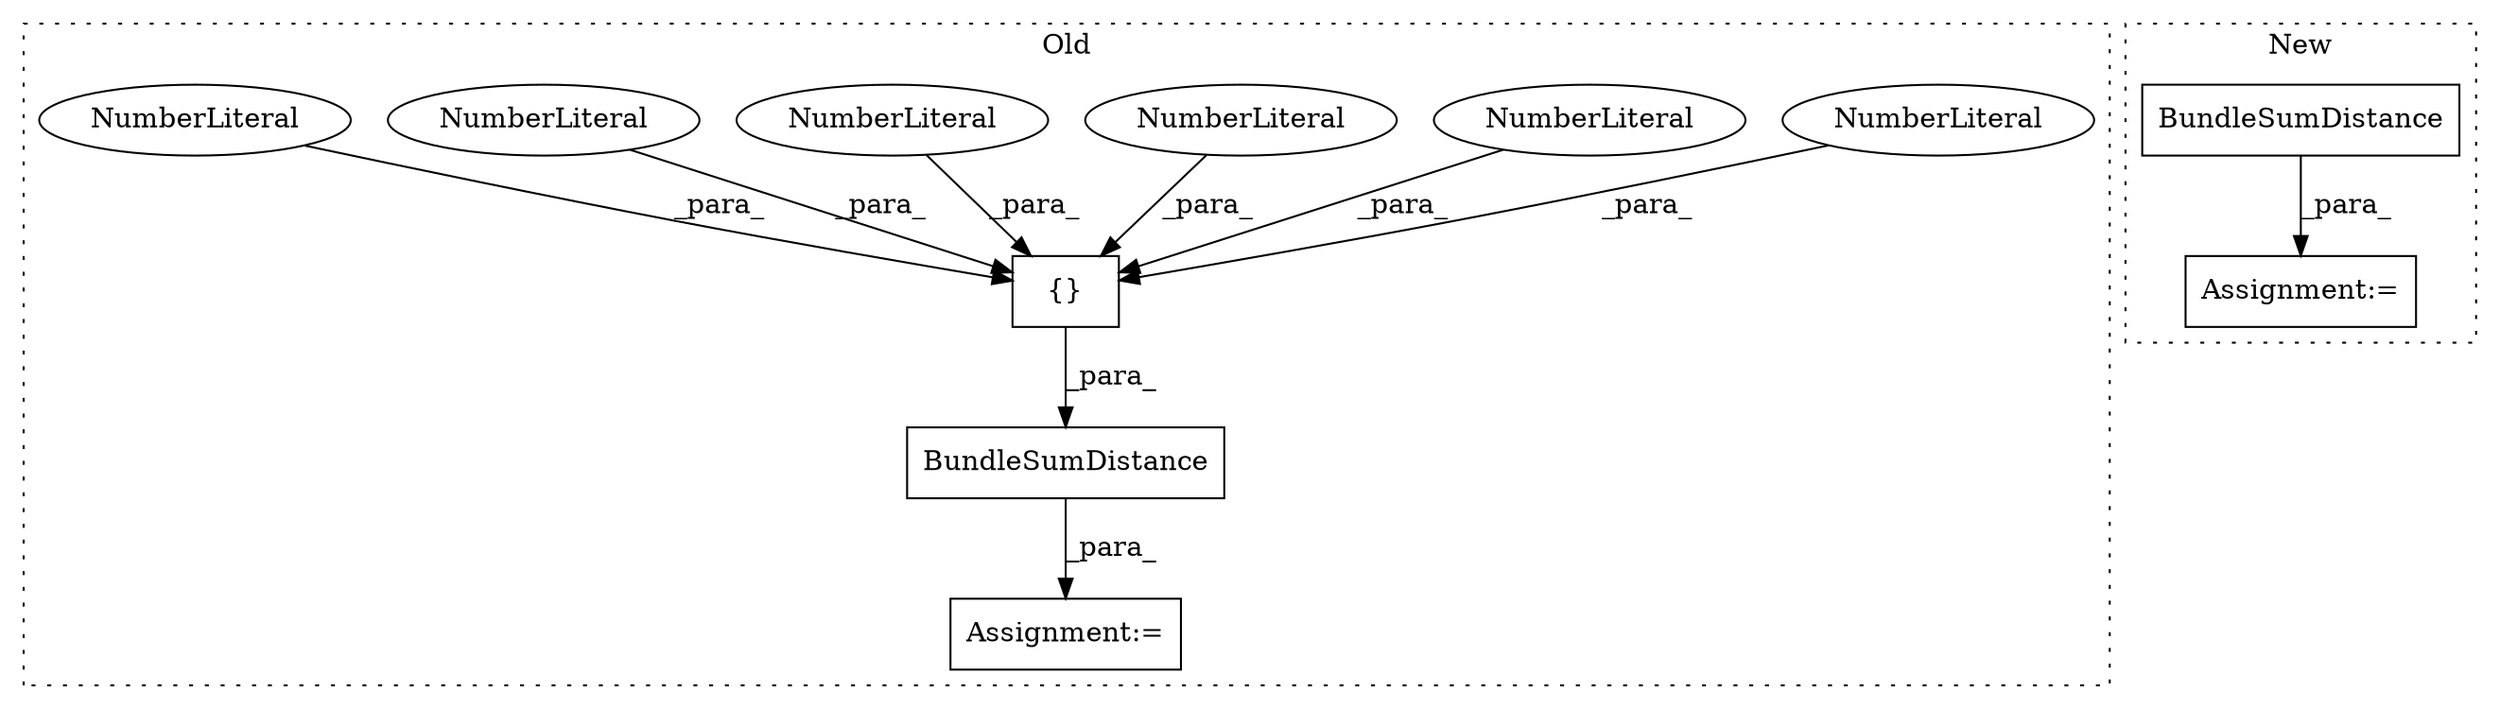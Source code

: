 digraph G {
subgraph cluster0 {
1 [label="BundleSumDistance" a="32" s="3640,3699" l="18,1" shape="box"];
3 [label="{}" a="4" s="3684,3698" l="1,1" shape="box"];
4 [label="NumberLiteral" a="34" s="3689" l="1" shape="ellipse"];
5 [label="NumberLiteral" a="34" s="3695" l="3" shape="ellipse"];
6 [label="NumberLiteral" a="34" s="3691" l="1" shape="ellipse"];
7 [label="NumberLiteral" a="34" s="3687" l="1" shape="ellipse"];
8 [label="NumberLiteral" a="34" s="3693" l="1" shape="ellipse"];
9 [label="NumberLiteral" a="34" s="3685" l="1" shape="ellipse"];
11 [label="Assignment:=" a="7" s="3639" l="1" shape="box"];
label = "Old";
style="dotted";
}
subgraph cluster1 {
2 [label="BundleSumDistance" a="32" s="3614" l="19" shape="box"];
10 [label="Assignment:=" a="7" s="3613" l="1" shape="box"];
label = "New";
style="dotted";
}
1 -> 11 [label="_para_"];
2 -> 10 [label="_para_"];
3 -> 1 [label="_para_"];
4 -> 3 [label="_para_"];
5 -> 3 [label="_para_"];
6 -> 3 [label="_para_"];
7 -> 3 [label="_para_"];
8 -> 3 [label="_para_"];
9 -> 3 [label="_para_"];
}